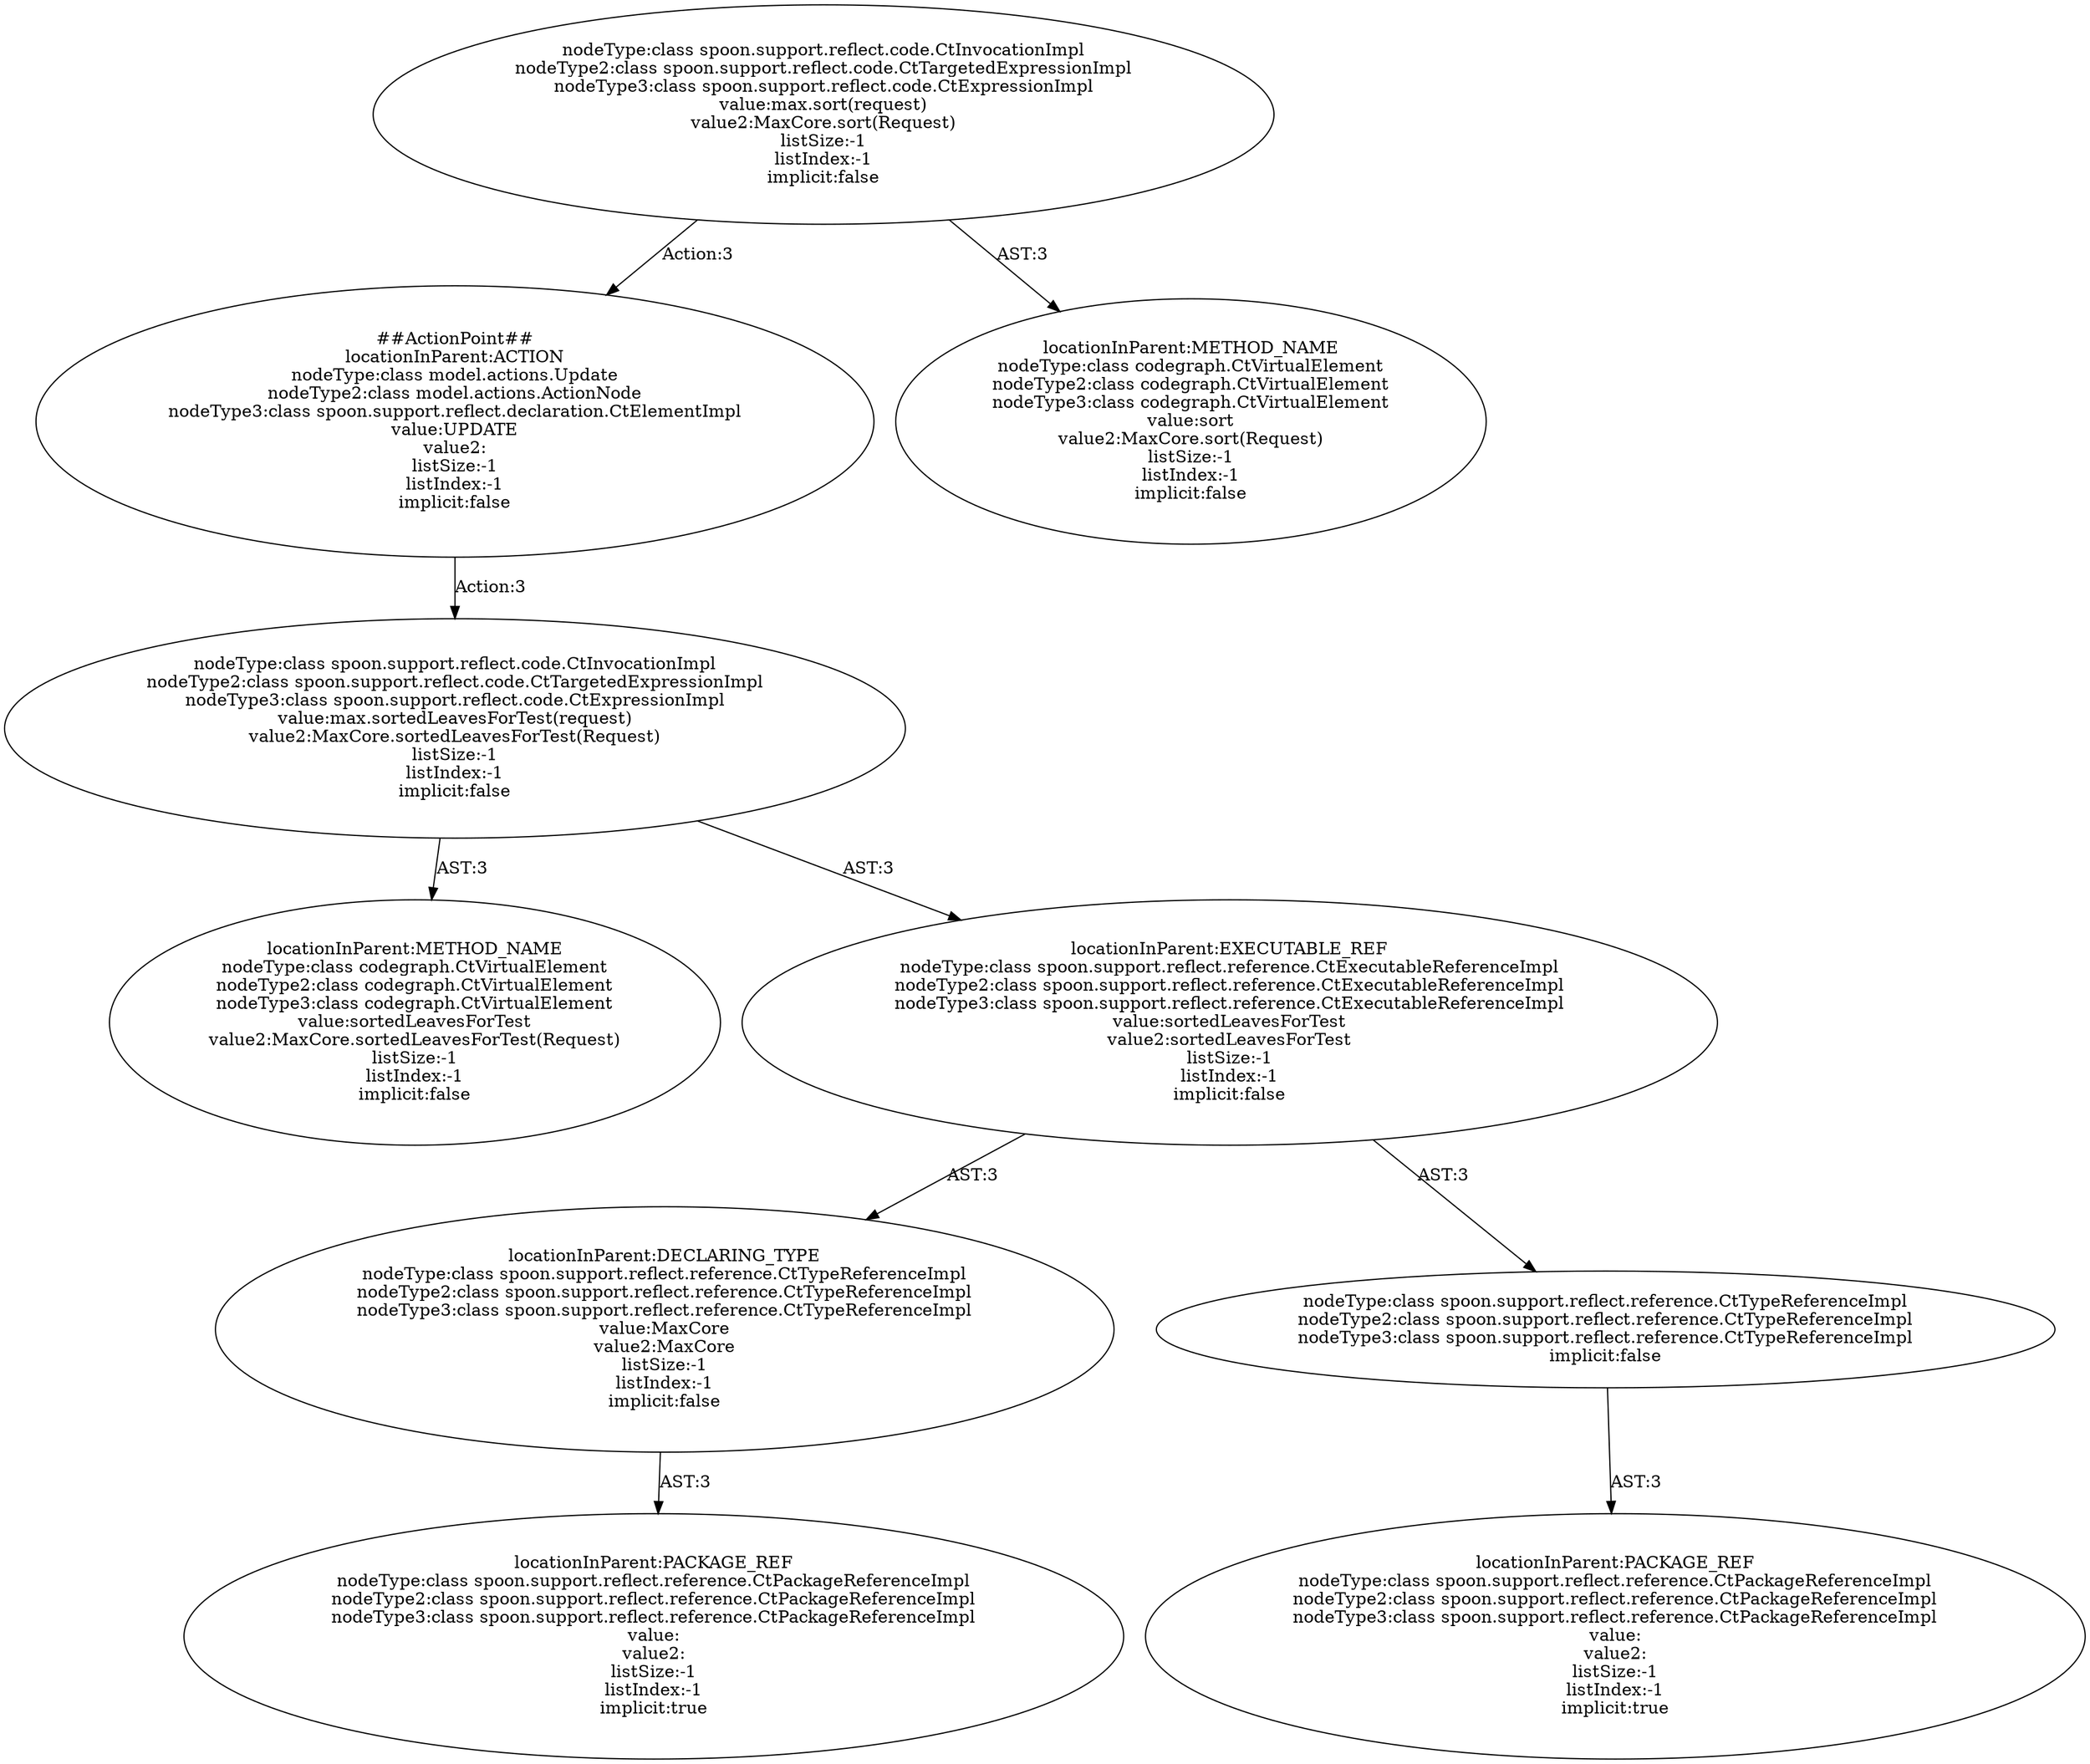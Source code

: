 digraph "Pattern" {
0 [label="##ActionPoint##
locationInParent:ACTION
nodeType:class model.actions.Update
nodeType2:class model.actions.ActionNode
nodeType3:class spoon.support.reflect.declaration.CtElementImpl
value:UPDATE
value2:
listSize:-1
listIndex:-1
implicit:false" shape=ellipse]
1 [label="nodeType:class spoon.support.reflect.code.CtInvocationImpl
nodeType2:class spoon.support.reflect.code.CtTargetedExpressionImpl
nodeType3:class spoon.support.reflect.code.CtExpressionImpl
value:max.sort(request)
value2:MaxCore.sort(Request)
listSize:-1
listIndex:-1
implicit:false" shape=ellipse]
2 [label="locationInParent:METHOD_NAME
nodeType:class codegraph.CtVirtualElement
nodeType2:class codegraph.CtVirtualElement
nodeType3:class codegraph.CtVirtualElement
value:sort
value2:MaxCore.sort(Request)
listSize:-1
listIndex:-1
implicit:false" shape=ellipse]
3 [label="nodeType:class spoon.support.reflect.code.CtInvocationImpl
nodeType2:class spoon.support.reflect.code.CtTargetedExpressionImpl
nodeType3:class spoon.support.reflect.code.CtExpressionImpl
value:max.sortedLeavesForTest(request)
value2:MaxCore.sortedLeavesForTest(Request)
listSize:-1
listIndex:-1
implicit:false" shape=ellipse]
4 [label="locationInParent:METHOD_NAME
nodeType:class codegraph.CtVirtualElement
nodeType2:class codegraph.CtVirtualElement
nodeType3:class codegraph.CtVirtualElement
value:sortedLeavesForTest
value2:MaxCore.sortedLeavesForTest(Request)
listSize:-1
listIndex:-1
implicit:false" shape=ellipse]
5 [label="locationInParent:EXECUTABLE_REF
nodeType:class spoon.support.reflect.reference.CtExecutableReferenceImpl
nodeType2:class spoon.support.reflect.reference.CtExecutableReferenceImpl
nodeType3:class spoon.support.reflect.reference.CtExecutableReferenceImpl
value:sortedLeavesForTest
value2:sortedLeavesForTest
listSize:-1
listIndex:-1
implicit:false" shape=ellipse]
6 [label="locationInParent:DECLARING_TYPE
nodeType:class spoon.support.reflect.reference.CtTypeReferenceImpl
nodeType2:class spoon.support.reflect.reference.CtTypeReferenceImpl
nodeType3:class spoon.support.reflect.reference.CtTypeReferenceImpl
value:MaxCore
value2:MaxCore
listSize:-1
listIndex:-1
implicit:false" shape=ellipse]
7 [label="locationInParent:PACKAGE_REF
nodeType:class spoon.support.reflect.reference.CtPackageReferenceImpl
nodeType2:class spoon.support.reflect.reference.CtPackageReferenceImpl
nodeType3:class spoon.support.reflect.reference.CtPackageReferenceImpl
value:
value2:
listSize:-1
listIndex:-1
implicit:true" shape=ellipse]
8 [label="nodeType:class spoon.support.reflect.reference.CtTypeReferenceImpl
nodeType2:class spoon.support.reflect.reference.CtTypeReferenceImpl
nodeType3:class spoon.support.reflect.reference.CtTypeReferenceImpl
implicit:false" shape=ellipse]
9 [label="locationInParent:PACKAGE_REF
nodeType:class spoon.support.reflect.reference.CtPackageReferenceImpl
nodeType2:class spoon.support.reflect.reference.CtPackageReferenceImpl
nodeType3:class spoon.support.reflect.reference.CtPackageReferenceImpl
value:
value2:
listSize:-1
listIndex:-1
implicit:true" shape=ellipse]
0 -> 3 [label="Action:3"];
1 -> 0 [label="Action:3"];
1 -> 2 [label="AST:3"];
3 -> 4 [label="AST:3"];
3 -> 5 [label="AST:3"];
5 -> 6 [label="AST:3"];
5 -> 8 [label="AST:3"];
6 -> 7 [label="AST:3"];
8 -> 9 [label="AST:3"];
}